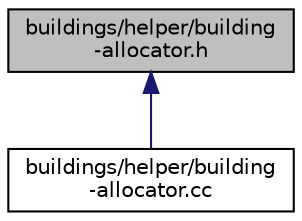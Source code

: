 digraph "buildings/helper/building-allocator.h"
{
  edge [fontname="Helvetica",fontsize="10",labelfontname="Helvetica",labelfontsize="10"];
  node [fontname="Helvetica",fontsize="10",shape=record];
  Node1 [label="buildings/helper/building\l-allocator.h",height=0.2,width=0.4,color="black", fillcolor="grey75", style="filled", fontcolor="black"];
  Node1 -> Node2 [dir="back",color="midnightblue",fontsize="10",style="solid"];
  Node2 [label="buildings/helper/building\l-allocator.cc",height=0.2,width=0.4,color="black", fillcolor="white", style="filled",URL="$d8/d72/building-allocator_8cc.html"];
}
